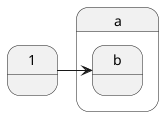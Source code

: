 {
  "sha1": "rvhuze2lne0ohodxu9qjedslsub97bj",
  "insertion": {
    "when": "2024-11-08T10:07:54.467Z",
    "url": "https://github.com/plantuml/plantuml/issues/1952",
    "user": "The-Lum"
  }
}
@startuml
state 1.2
state a.b

1 -> b
@enduml
